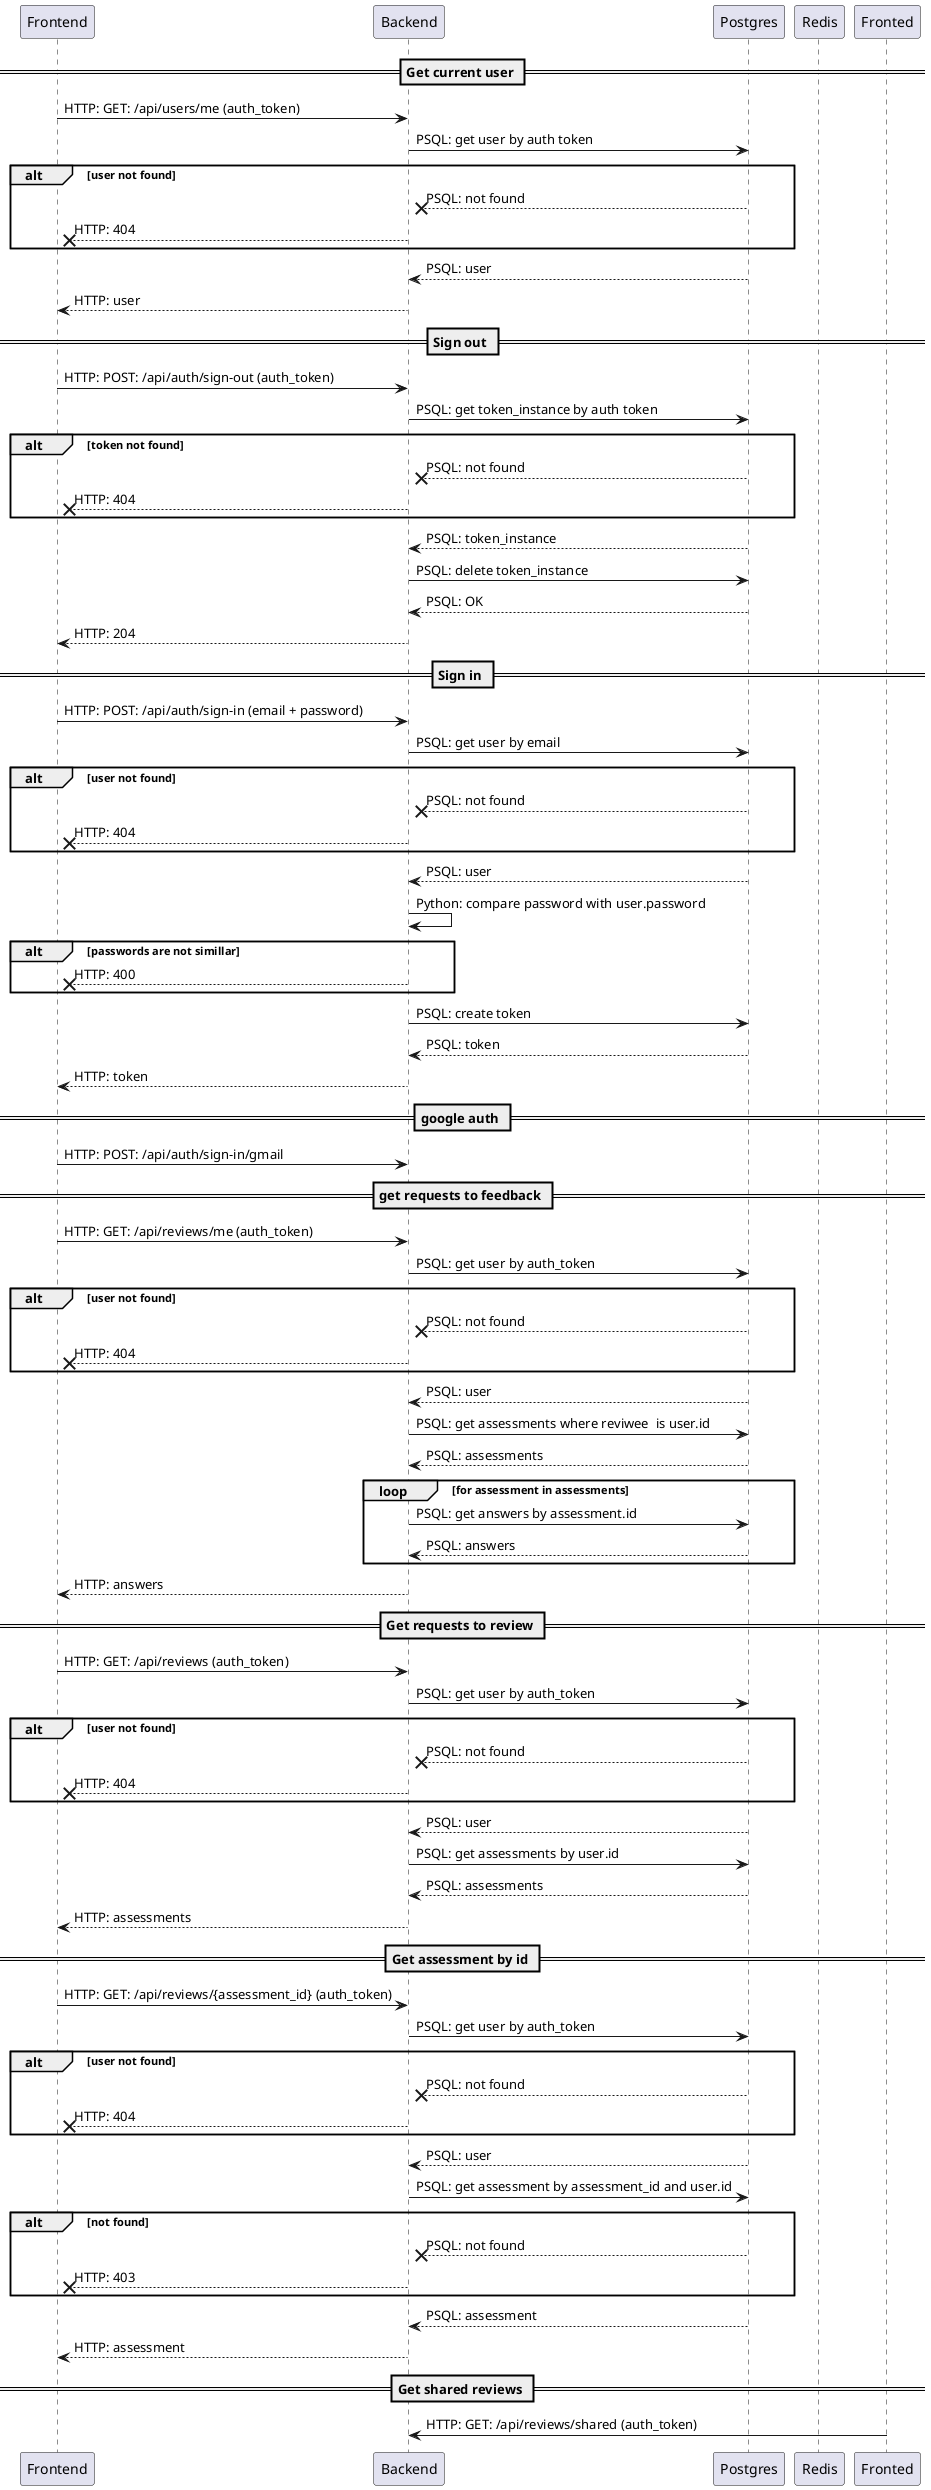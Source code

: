 @startuml

participant Frontend
participant Backend
participant Postgres
participant Redis

== Get current user ==
Frontend -> Backend: HTTP: GET: /api/users/me (auth_token)
Backend -> Postgres: PSQL: get user by auth token
alt user not found
Postgres --x Backend: PSQL: not found
Backend --x Frontend: HTTP: 404
end alt
Postgres --> Backend: PSQL: user
Backend --> Frontend: HTTP: user

== Sign out ==
Frontend -> Backend: HTTP: POST: /api/auth/sign-out (auth_token)
Backend -> Postgres: PSQL: get token_instance by auth token
alt token not found
Postgres --x Backend: PSQL: not found
Backend --x Frontend: HTTP: 404
end alt
Postgres --> Backend: PSQL: token_instance
Backend -> Postgres: PSQL: delete token_instance
Postgres --> Backend: PSQL: OK
Backend --> Frontend: HTTP: 204

== Sign in ==
Frontend -> Backend: HTTP: POST: /api/auth/sign-in (email + password)
Backend -> Postgres: PSQL: get user by email
alt user not found
Postgres --x Backend: PSQL: not found
Backend --x Frontend: HTTP: 404
end alt
Postgres --> Backend: PSQL: user
Backend -> Backend: Python: compare password with user.password
alt passwords are not simillar
Backend --x Frontend: HTTP: 400
end alt
Backend -> Postgres: PSQL: create token
Postgres --> Backend: PSQL: token
Backend --> Frontend: HTTP: token

== google auth ==
Frontend -> Backend: HTTP: POST: /api/auth/sign-in/gmail

== get requests to feedback ==
Frontend -> Backend: HTTP: GET: /api/reviews/me (auth_token)
Backend -> Postgres: PSQL: get user by auth_token
alt user not found
Postgres --x Backend: PSQL: not found
Backend --x Frontend: HTTP: 404
end alt
Postgres --> Backend: PSQL: user
Backend -> Postgres: PSQL: get assessments where reviwee  is user.id
Postgres --> Backend: PSQL: assessments
loop for assessment in assessments
Backend -> Postgres: PSQL: get answers by assessment.id
Postgres --> Backend: PSQL: answers
end loop
Backend --> Frontend: HTTP: answers

== Get requests to review ==
Frontend -> Backend: HTTP: GET: /api/reviews (auth_token)
Backend -> Postgres: PSQL: get user by auth_token
alt user not found
Postgres --x Backend: PSQL: not found
Backend --x Frontend: HTTP: 404
end alt
Postgres --> Backend: PSQL: user
Backend -> Postgres: PSQL: get assessments by user.id
Postgres --> Backend: PSQL: assessments
Backend --> Frontend: HTTP: assessments

== Get assessment by id ==
Frontend -> Backend: HTTP: GET: /api/reviews/{assessment_id} (auth_token)
Backend -> Postgres: PSQL: get user by auth_token
alt user not found
Postgres --x Backend: PSQL: not found
Backend --x Frontend: HTTP: 404
end alt
Postgres --> Backend: PSQL: user
Backend -> Postgres: PSQL: get assessment by assessment_id and user.id
alt not found
Postgres --x Backend: PSQL: not found
Backend --x Frontend: HTTP: 403
end alt
Postgres --> Backend: PSQL: assessment
Backend --> Frontend: HTTP: assessment

== Get shared reviews ==
Fronted -> Backend: HTTP: GET: /api/reviews/shared (auth_token)
@enduml